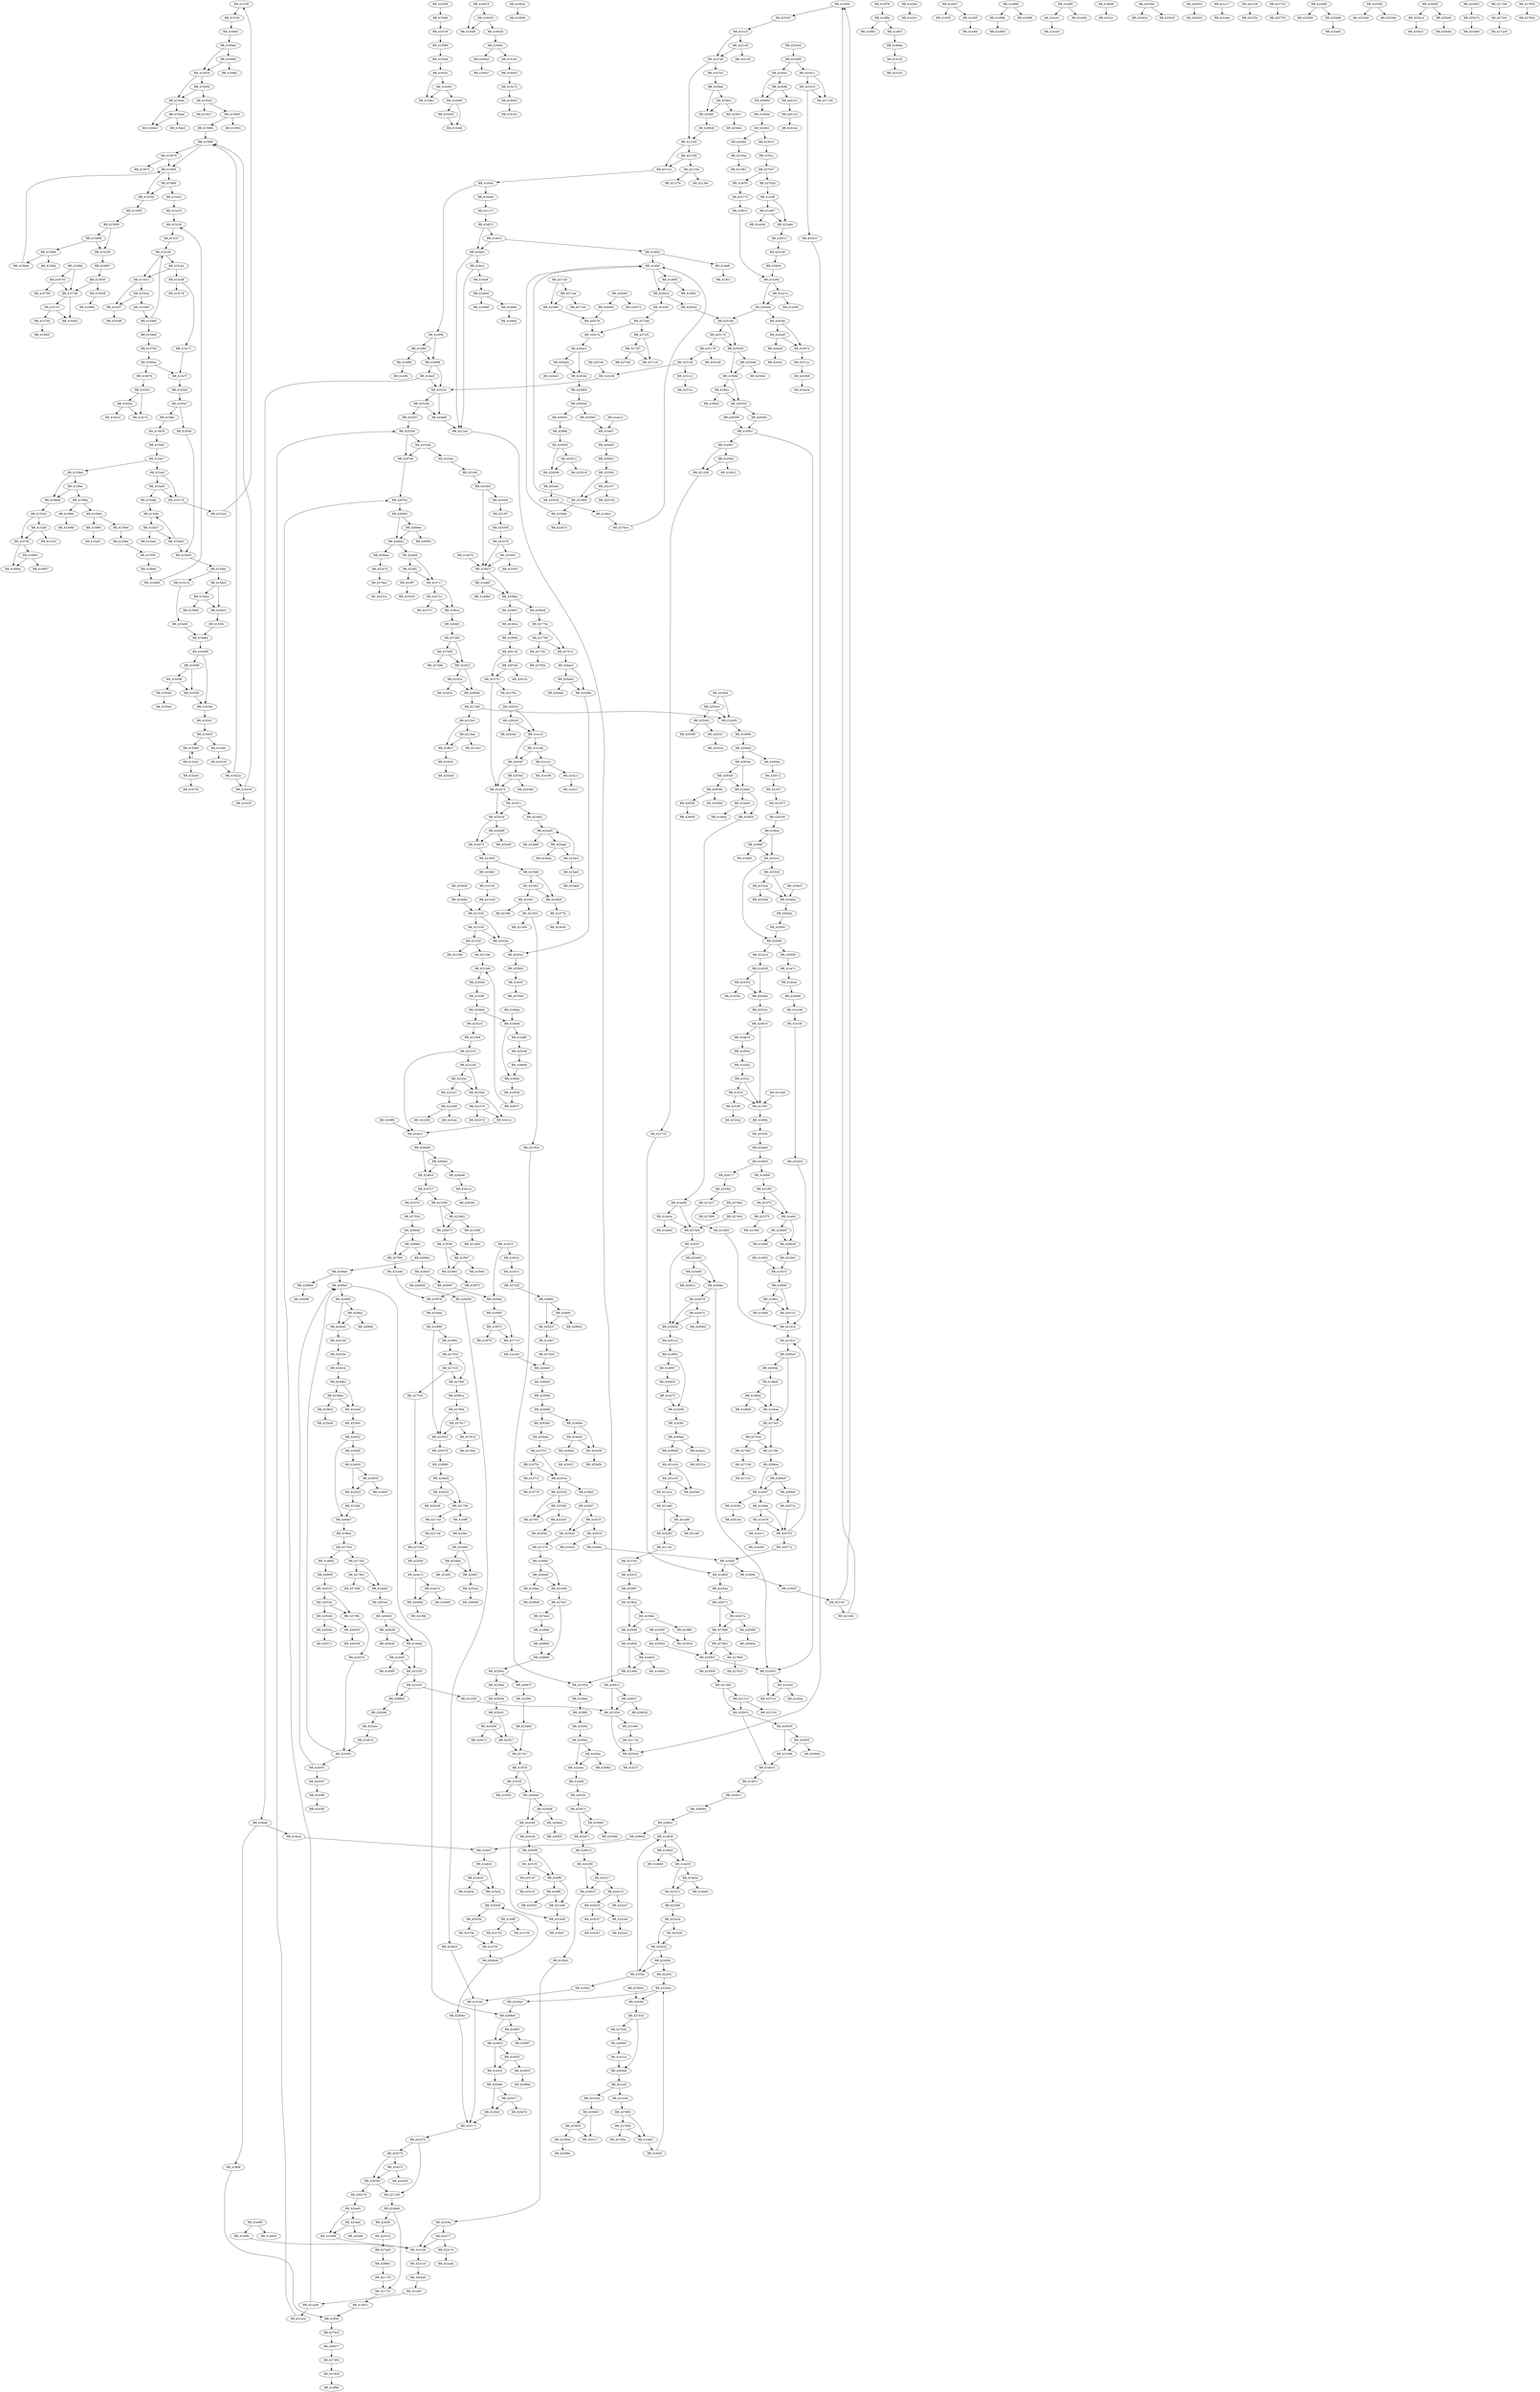 DiGraph sub_41666A{
BB_4151f0->BB_4151fb
BB_4151fb->BB_41696c
BB_415236->BB_416897
BB_4152b3->BB_4152bf
BB_4152b3->BB_4167fa
BB_4152bf->BB_4152c5
BB_4152bf->BB_4167fa
BB_41530c->BB_416a8a
BB_415314->BB_416a06
BB_415451->BB_41545a
BB_415451->BB_4162f7
BB_41545a->BB_415460
BB_41545a->BB_4162f7
BB_415460->BB_415490
BB_415490->BB_41549d
BB_415490->BB_415c3b
BB_41549d->BB_41576d
BB_41550f->BB_416b8c
BB_41555b->BB_415560
BB_415560->BB_415b90
BB_4155a2->BB_4151f0
BB_4155e6->BB_416c5c
BB_415634->BB_41563d
BB_415634->BB_415ea4
BB_41563d->BB_415643
BB_41563d->BB_415ea4
BB_415643->BB_415627
BB_415643->BB_415669
BB_415669->BB_41566b
BB_415669->BB_415681
BB_41566b->BB_41566f
BB_41566f->BB_415679
BB_41566f->BB_415bf2
BB_415679->BB_41567f
BB_415679->BB_415bf2
BB_41576d->BB_41666a
BB_4157db->BB_4157e7
BB_4157db->BB_416cb4
BB_4157e7->BB_4157ed
BB_4157e7->BB_416cb4
BB_4157ed->BB_41582f
BB_415830->BB_4157db
BB_415830->BB_415838
BB_415838->BB_4166f4
BB_4158af->BB_415ac7
BB_415929->BB_4158af
BB_415960->BB_4155e6
BB_41596c->BB_41599b
BB_4159a4->BB_4159ac
BB_4159a4->BB_4168dd
BB_4159ac->BB_4159b2
BB_4159ac->BB_4168dd
BB_4159b2->BB_41596c
BB_4159b2->BB_4159e6
BB_4159e6->BB_4159e8
BB_4159e6->BB_4159f4
BB_4159e8->BB_4159ee
BB_4159ee->BB_41550f
BB_4159f4->BB_415a01
BB_415a52->BB_415a5e
BB_415a52->BB_415d60
BB_415a5e->BB_416782
BB_415ac7->BB_4159a4
BB_415ac7->BB_415acf
BB_415acf->BB_415ad5
BB_415acf->BB_416179
BB_415ad5->BB_415adb
BB_415ad5->BB_416179
BB_415adb->BB_415af4
BB_415af4->BB_415b37
BB_415b37->BB_415ae4
BB_415b37->BB_415b43
BB_415b43->BB_415af4
BB_415b43->BB_415b45
BB_415b45->BB_415dbc
BB_415b90->BB_415236
BB_415b90->BB_415b98
BB_415b98->BB_415236
BB_415b98->BB_415b9e
BB_415b9e->BB_415bed
BB_415b9e->BB_415bfa
BB_415bed->BB_415bf2
BB_415bf2->BB_41555b
BB_415bf2->BB_415bfb
BB_415bfb->BB_41555b
BB_415bfb->BB_415c01
BB_415c01->BB_415c10
BB_415c10->BB_415c30
BB_415c30->BB_415c37
BB_415c37->BB_415c3b
BB_415c3b->BB_415451
BB_415c3b->BB_415c42
BB_415c42->BB_415451
BB_415c42->BB_415c48
BB_415c48->BB_415c71
BB_415c48->BB_415c78
BB_415c71->BB_415c7f
BB_415c7f->BB_416326
BB_415cec->BB_416220
BB_415d55->BB_415cec
BB_415d55->BB_415d60
BB_415d60->BB_415a52
BB_415dbc->BB_415314
BB_415dbc->BB_415dc4
BB_415dc4->BB_415dca
BB_415dc4->BB_416401
BB_415dca->BB_415dd0
BB_415dca->BB_416401
BB_415e75->BB_416945
BB_415ea4->BB_415ead
BB_415ea4->BB_4160a3
BB_415ead->BB_415eb3
BB_415ead->BB_4160a3
BB_415efd->BB_4167c6
BB_415fdc->BB_415929
BB_416014->BB_415fd9
BB_416014->BB_416025
BB_416025->BB_415fd9
BB_416025->BB_41602b
BB_41602b->BB_41604c
BB_41604c->BB_4160a2
BB_41604c->BB_41610c
BB_4160a2->BB_4160a7
BB_41610c->BB_416b03
BB_416179->BB_4155a2
BB_416220->BB_41622a
BB_41622a->BB_41566f
BB_41622a->BB_416239
BB_416239->BB_41566f
BB_416239->BB_41623f
BB_4162b1->BB_415c7a
BB_4162b1->BB_4162bc
BB_4162bc->BB_415c7a
BB_4162bc->BB_4162c2
BB_4162f7->BB_4162f8
BB_416326->BB_4165e7
BB_41639c->BB_41639e
BB_41639e->BB_4163a7
BB_4163a7->BB_415d55
BB_416401->BB_41530c
BB_41646b->BB_415c30
BB_416589->BB_41639e
BB_416589->BB_41658f
BB_41658f->BB_41639c
BB_41658f->BB_416598
BB_416598->BB_41639c
BB_416598->BB_41659e
BB_41659e->BB_4165e5
BB_4165e7->BB_415fdc
BB_4165e7->BB_4165ef
BB_4165ef->BB_415b45
BB_41666a->BB_415c7f
BB_41666a->BB_41667b
BB_41667b->BB_4162b1
BB_4166fa->BB_4157db
BB_4166fa->BB_416703
BB_416703->BB_4157db
BB_416703->BB_416709
BB_4167c6->BB_415960
BB_4167fa->BB_416801
BB_4167fa->BB_41684a
BB_416801->BB_416807
BB_416801->BB_41684a
BB_41682a->BB_416858
BB_416897->BB_415830
BB_4168dd->BB_4152b3
BB_416945->BB_416c03
BB_41696c->BB_4169ad
BB_4169ad->BB_415634
BB_4169ad->BB_4169b6
BB_4169b6->BB_415634
BB_4169b6->BB_4169bc
BB_416a06->BB_416a8a
BB_416a8a->BB_416589
BB_416b03->BB_415e75
BB_416b8c->BB_41646b
BB_416c08->BB_415efd
BB_416c5c->BB_4159a1
BB_416c5c->BB_416c63
BB_416c63->BB_4159a1
BB_416c63->BB_416c69
BB_416c69->BB_416cb5
BB_416c69->BB_416cb8
BB_416cb5->BB_416cb8
BB_41d20c->BB_422367
BB_41d27f->BB_41d284
BB_41d284->BB_4243fb
BB_41d329->BB_41d334
BB_41d329->BB_426ebb
BB_41d334->BB_41d33a
BB_41d334->BB_426ebb
BB_41d363->BB_41d37e
BB_41d37e->BB_41f9d9
BB_41d3f0->BB_423a0d
BB_41d4eb->BB_41d4f3
BB_41d4eb->BB_421029
BB_41d4f3->BB_41d4f9
BB_41d4f3->BB_421029
BB_41d53a->BB_41e2e2
BB_41d5bd->BB_422e61
BB_41d60a->BB_4267c8
BB_41d636->BB_41d642
BB_41d636->BB_41dd33
BB_41d642->BB_41d648
BB_41d642->BB_41dd33
BB_41d690->BB_4200e4
BB_41d703->BB_41d70c
BB_41d703->BB_4225ca
BB_41d70c->BB_41d712
BB_41d70c->BB_4225ca
BB_41d712->BB_41d776
BB_41d77b->BB_423e58
BB_41d7c7->BB_41d7cf
BB_41d7c7->BB_421b58
BB_41d7cf->BB_427924
BB_41d82f->BB_42244a
BB_41d890->BB_424b2a
BB_41d8c9->BB_41d8d2
BB_41d8c9->BB_41e4aa
BB_41d8d2->BB_41d8d8
BB_41d8d2->BB_41e4aa
BB_41d911->BB_420811
BB_41d991->BB_41d284
BB_41d991->BB_41d997
BB_41d997->BB_426832
BB_41da56->BB_41da5e
BB_41da56->BB_427dc8
BB_41da5e->BB_41da64
BB_41da5e->BB_427dc8
BB_41dab0->BB_420ced
BB_41db0a->BB_423c28
BB_41db7d->BB_424582
BB_41db82->BB_42895f
BB_41dbdc->BB_41f4fb
BB_41dc07->BB_41dc0d
BB_41dc07->BB_41e46e
BB_41dc0d->BB_4281bd
BB_41dc85->BB_41d690
BB_41dcee->BB_426d6b
BB_41dd33->BB_41dd3a
BB_41dd33->BB_423211
BB_41dd3a->BB_41dd40
BB_41dd3a->BB_423211
BB_41dd74->BB_41dd7f
BB_41dd7f->BB_41dd87
BB_41dd7f->BB_4208ba
BB_41dd87->BB_41dd8d
BB_41dd87->BB_4208ba
BB_41ddaa->BB_41dded
BB_41dded->BB_41ddf8
BB_41dded->BB_41f66e
BB_41ddf8->BB_425c48
BB_41deb1->BB_41fc59
BB_41def9->BB_41df11
BB_41df13->BB_41df1e
BB_41df13->BB_41fab3
BB_41df1e->BB_41df24
BB_41df1e->BB_41fab3
BB_41df24->BB_41def9
BB_41df24->BB_41df4f
BB_41df4f->BB_41df58
BB_41df4f->BB_425b24
BB_41df58->BB_41df5e
BB_41df58->BB_425b24
BB_41df79->BB_41df9a
BB_41df9a->BB_41df6c
BB_41df9a->BB_41dfc5
BB_41dfc5->BB_41db0a
BB_41e0b1->BB_41e0b7
BB_41e0b1->BB_41e593
BB_41e0b7->BB_41e0bd
BB_41e0b7->BB_421d36
BB_41e0bd->BB_41e0c3
BB_41e0bd->BB_421d36
BB_41e0f8->BB_41e0c9
BB_41e0f8->BB_41e0fb
BB_41e0fb->BB_41e106
BB_41e106->BB_41e110
BB_41e110->BB_4264a5
BB_41e189->BB_41e18c
BB_41e18c->BB_422400
BB_41e1cf->BB_41e1db
BB_41e1cf->BB_4203d7
BB_41e1db->BB_41e1e1
BB_41e1db->BB_4203d7
BB_41e1e1->BB_41e198
BB_41e1e1->BB_41e211
BB_41e211->BB_41e217
BB_41e21a->BB_4265ed
BB_41e26e->BB_41e27a
BB_41e26e->BB_424cd4
BB_41e27a->BB_41e280
BB_41e27a->BB_424cd4
BB_41e2be->BB_41e2e1
BB_41e2e2->BB_41f1e1
BB_41e3ff->BB_41e407
BB_41e3ff->BB_422a8d
BB_41e407->BB_41e40d
BB_41e407->BB_422a8d
BB_41e46e->BB_41e476
BB_41e46e->BB_426753
BB_41e476->BB_41e47c
BB_41e476->BB_426753
BB_41e47c->BB_41e490
BB_41e4aa->BB_4270c5
BB_41e4e7->BB_427d24
BB_41e55b->BB_426f7f
BB_41e588->BB_41e106
BB_41e593->BB_41e5a4
BB_41e593->BB_41f71d
BB_41e5a4->BB_41e5aa
BB_41e5a4->BB_41f71d
BB_41e5d7->BB_41e5f2
BB_41e5d7->BB_41e5f5
BB_41e5f5->BB_41e5fd
BB_41e600->BB_41e606
BB_41e600->BB_426177
BB_41e606->BB_421f63
BB_41e650->BB_41e659
BB_41e650->BB_422025
BB_41e659->BB_41e65f
BB_41e659->BB_422025
BB_41e6b6->BB_428866
BB_41e6e0->BB_41e69d
BB_41e6e0->BB_41e6eb
BB_41e6eb->BB_41e6ed
BB_41e6ff->BB_41e702
BB_41e6ff->BB_41e756
BB_41e702->BB_41e705
BB_41e705->BB_420648
BB_41e7a8->BB_41e7b3
BB_41e7a8->BB_421350
BB_41e7b3->BB_4258af
BB_41e83b->BB_41e844
BB_41e83b->BB_42146b
BB_41e844->BB_41e84a
BB_41e844->BB_42146b
BB_41e884->BB_41e88b
BB_41e884->BB_41e8f0
BB_41e88b->BB_41e894
BB_41e896->BB_41e89c
BB_41e896->BB_423552
BB_41e89c->BB_427504
BB_41e8cc->BB_4276ce
BB_41e911->BB_41ff3a
BB_41e9ff->BB_41efec
BB_41ea71->BB_41dcee
BB_41eb2b->BB_41eb34
BB_41eb2b->BB_41fa5e
BB_41eb34->BB_41eb3a
BB_41eb34->BB_41fa5e
BB_41ebdc->BB_41ebe4
BB_41ebdc->BB_420f26
BB_41ebe4->BB_41ebea
BB_41ebe4->BB_420f26
BB_41ebf0->BB_41ec41
BB_41ebf0->BB_41ec92
BB_41ec41->BB_41ec43
BB_41ec45->BB_420dc0
BB_41ed1d->BB_41d911
BB_41ed73->BB_4218d5
BB_41edcf->BB_41edd9
BB_41edcf->BB_426628
BB_41edd9->BB_41eddf
BB_41edd9->BB_426628
BB_41ee12->BB_41ee67
BB_41ee67->BB_420eb5
BB_41ee9f->BB_4261fe
BB_41ef16->BB_420d6e
BB_41ef4d->BB_41ef58
BB_41ef4d->BB_424ba9
BB_41ef58->BB_41ef60
BB_41ef58->BB_41fe98
BB_41ef60->BB_41ef66
BB_41ef60->BB_41fe98
BB_41ef66->BB_41ef9c
BB_41ef9d->BB_42336c
BB_41efec->BB_423de0
BB_41f03f->BB_421c87
BB_41f068->BB_41f072
BB_41f068->BB_4277c3
BB_41f072->BB_41f078
BB_41f072->BB_4277c3
BB_41f130->BB_42152d
BB_41f1e1->BB_41f1f2
BB_41f1e1->BB_4215f3
BB_41f1f2->BB_41f1f8
BB_41f1f2->BB_4215f3
BB_41f1f8->BB_422e2a
BB_41f2cc->BB_427b27
BB_41f335->BB_41f33f
BB_41f335->BB_420edd
BB_41f33f->BB_41f345
BB_41f33f->BB_420edd
BB_41f3ac->BB_41d636
BB_41f3ac->BB_41f3b2
BB_41f3b2->BB_42316e
BB_41f415->BB_41f41b
BB_41f415->BB_4269af
BB_41f41b->BB_42267c
BB_41f4fb->BB_42509c
BB_41f558->BB_41f567
BB_41f558->BB_423891
BB_41f567->BB_41f56d
BB_41f567->BB_423891
BB_41f613->BB_41e26e
BB_41f66e->BB_41e55b
BB_41f6ea->BB_427354
BB_41f827->BB_424d3c
BB_41f8a2->BB_41fd07
BB_41f91e->BB_4264f2
BB_41f975->BB_41f978
BB_41f978->BB_425ebe
BB_41f9d9->BB_41f9e2
BB_41f9d9->BB_420751
BB_41f9e2->BB_41f9e8
BB_41f9e2->BB_420751
BB_41fa5e->BB_4220c8
BB_41fab3->BB_41fac2
BB_41fab3->BB_4212ae
BB_41fac2->BB_41fac8
BB_41fac2->BB_4212ae
BB_41fac8->BB_41e6e0
BB_41fb44->BB_422c6a
BB_41fbbd->BB_41fbcc
BB_41fbbd->BB_426355
BB_41fbcc->BB_41fbd2
BB_41fbcc->BB_426355
BB_41fbd8->BB_41fc1c
BB_41fc1e->BB_424a21
BB_41fc59->BB_422d9a
BB_41fc93->BB_4279a9
BB_41fd07->BB_41fd10
BB_41fd07->BB_425a20
BB_41fd10->BB_41fd16
BB_41fd10->BB_425a20
BB_41fd16->BB_41fd35
BB_41fd16->BB_41fd42
BB_41fd42->BB_41fd4f
BB_41fd4f->BB_41d82f
BB_41fd4f->BB_41fd5b
BB_41fd5b->BB_41f03f
BB_41fdce->BB_41fddf
BB_41fdce->BB_4253c2
BB_41fddf->BB_41fde5
BB_41fddf->BB_4253c2
BB_41fe54->BB_41e26e
BB_41fe59->BB_425775
BB_41fe98->BB_41fea5
BB_41fe98->BB_42523c
BB_41fea5->BB_41feab
BB_41fea5->BB_42523c
BB_41feab->BB_41fecd
BB_41feab->BB_41ff08
BB_41fecd->BB_41fed7
BB_41fed7->BB_41eb2b
BB_41ff08->BB_41ff3a
BB_41ff3a->BB_427bc5
BB_420005->BB_420012
BB_420005->BB_424006
BB_420012->BB_420018
BB_420012->BB_424006
BB_42006e->BB_41e593
BB_42006e->BB_420078
BB_420078->BB_42007e
BB_420078->BB_42820d
BB_42007e->BB_420084
BB_42007e->BB_42820d
BB_4200e4->BB_4200ea
BB_4200e4->BB_4283cb
BB_4200ea->BB_426572
BB_4201bc->BB_424610
BB_420237->BB_41e4e7
BB_42026e->BB_424c1b
BB_4202c9->BB_41e8cc
BB_420308->BB_425576
BB_420368->BB_41ee34
BB_4203d7->BB_4203e2
BB_4203d7->BB_423a74
BB_4203e2->BB_4203e8
BB_4203e2->BB_423a74
BB_4203ee->BB_42042d
BB_4203ee->BB_42043f
BB_420453->BB_420495
BB_420532->BB_427ab5
BB_420648->BB_42064e
BB_420648->BB_4220c8
BB_42064e->BB_423171
BB_420695->BB_41e21a
BB_4206e8->BB_421350
BB_420751->BB_421816
BB_420811->BB_426694
BB_420858->BB_423b84
BB_4208ba->BB_4208c8
BB_4208ba->BB_425607
BB_4208c8->BB_42775e
BB_420933->BB_41ed1d
BB_420933->BB_420939
BB_420939->BB_42093f
BB_420939->BB_4210d6
BB_42093f->BB_420945
BB_42093f->BB_4210d6
BB_4209a2->BB_4209ac
BB_4209a2->BB_422eaa
BB_4209ac->BB_4209b2
BB_4209ac->BB_422eaa
BB_420a22->BB_420a2b
BB_420a22->BB_4245de
BB_420a2b->BB_420a31
BB_420a2b->BB_4245de
BB_420a37->BB_420a5d
BB_420a5d->BB_426d2e
BB_420adc->BB_4202c9
BB_420b40->BB_41d4eb
BB_420b40->BB_420b49
BB_420b49->BB_41d4eb
BB_420b49->BB_420b4f
BB_420c01->BB_420c0d
BB_420c01->BB_423f17
BB_420c0d->BB_420c13
BB_420c0d->BB_423f17
BB_420c60->BB_420c6d
BB_420c60->BB_420c72
BB_420c6d->BB_420c7b
BB_420c7b->BB_420c7e
BB_420c7e->BB_420a22
BB_420ced->BB_420b40
BB_420d6e->BB_420d77
BB_420d6e->BB_422fe4
BB_420d77->BB_420d7d
BB_420d77->BB_422fe4
BB_420dc0->BB_4284c9
BB_420eb5->BB_426b41
BB_420edd->BB_420ee8
BB_420edd->BB_424c48
BB_420ee8->BB_420eee
BB_420ee8->BB_424c48
BB_420eee->BB_420f25
BB_420f26->BB_41da56
BB_420fd9->BB_420fe2
BB_420fd9->BB_424e40
BB_420fe2->BB_420fe8
BB_420fe2->BB_424e40
BB_421029->BB_421032
BB_421029->BB_4289b5
BB_421032->BB_421038
BB_421032->BB_4289b5
BB_421038->BB_42105e
BB_42105e->BB_421064
BB_42105e->BB_42543d
BB_421064->BB_42174a
BB_4210d6->BB_41ed1d
BB_4211fe->BB_4237e5
BB_421271->BB_41df13
BB_4212ae->BB_42861c
BB_42130b->BB_420933
BB_42130b->BB_421313
BB_421313->BB_420933
BB_421313->BB_421319
BB_421350->BB_421358
BB_421350->BB_427cc2
BB_421358->BB_42135e
BB_421358->BB_427cc2
BB_42135e->BB_42137b
BB_42135e->BB_42139c
BB_42139f->BB_41dc85
BB_42139f->BB_4213a5
BB_4213a5->BB_41f827
BB_4213a5->BB_4213ab
BB_4213ab->BB_41f827
BB_4213ab->BB_4213b1
BB_4213f7->BB_420308
BB_42146b->BB_42192d
BB_4214d6->BB_4214d9
BB_4214d9->BB_41f0b7
BB_42152d->BB_421530
BB_421530->BB_421539
BB_421530->BB_42453e
BB_421539->BB_42153f
BB_421539->BB_42453e
BB_42153f->BB_42159e
BB_42153f->BB_4215b0
BB_42159e->BB_4215a8
BB_4215a8->BB_423c9d
BB_4215e9->BB_4215f3
BB_4215f3->BB_41ef9d
BB_42163b->BB_42768b
BB_421720->BB_421721
BB_421721->BB_41e911
BB_42174a->BB_42543d
BB_42179d->BB_41e9ff
BB_42179d->BB_4217a3
BB_4217a3->BB_4217a8
BB_4217a8->BB_42753d
BB_421802->BB_421816
BB_421816->BB_421821
BB_421821->BB_4260d3
BB_421873->BB_4283c6
BB_4218d5->BB_4218db
BB_4218d5->BB_423b91
BB_4218db->BB_4218e1
BB_4218db->BB_4228b9
BB_4218e1->BB_4218e7
BB_4218e1->BB_4228b9
BB_4218e7->BB_4218fc
BB_4218e7->BB_421923
BB_421923->BB_42190c
BB_421923->BB_421926
BB_421926->BB_42192d
BB_42192d->BB_41dbdc
BB_421954->BB_41df9d
BB_4219ae->BB_4219b1
BB_421a04->BB_421a18
BB_421a04->BB_4243a6
BB_421a18->BB_421a1e
BB_421a18->BB_4243a6
BB_421a1e->BB_421a60
BB_421a60->BB_421a69
BB_421a60->BB_424262
BB_421a69->BB_421a6f
BB_421a69->BB_424262
BB_421a77->BB_421aab
BB_421ab9->BB_421ac4
BB_421ab9->BB_4287b1
BB_421ac4->BB_42529d
BB_421b4e->BB_41f978
BB_421b58->BB_421b62
BB_421b58->BB_426e73
BB_421b62->BB_421b68
BB_421b62->BB_426e73
BB_421b68->BB_421b64
BB_421b9b->BB_427ee7
BB_421c87->BB_41d20c
BB_421c87->BB_421c8d
BB_421c8d->BB_41d20c
BB_421d36->BB_422733
BB_421dfc->BB_4244b3
BB_421e3f->BB_42163b
BB_421e3f->BB_421e4d
BB_421e4d->BB_425840
BB_421e87->BB_421ab9
BB_421f27->BB_421873
BB_421f63->BB_41edcf
BB_421f63->BB_421f73
BB_421f73->BB_41edcf
BB_421f73->BB_421f79
BB_421f79->BB_421fbb
BB_421feb->BB_426de7
BB_422025->BB_421feb
BB_422079->BB_41d890
BB_4220c8->BB_4262f4
BB_4220fe->BB_422107
BB_4220fe->BB_423d60
BB_422107->BB_42210d
BB_422107->BB_423d60
BB_422129->BB_42215b
BB_42216e->BB_41fe54
BB_4221cf->BB_41e7a8
BB_4221cf->BB_4221d9
BB_4221d9->BB_41e7a8
BB_4221d9->BB_4221df
BB_422235->BB_42223b
BB_422235->BB_424a21
BB_42223b->BB_422241
BB_42223b->BB_422564
BB_422241->BB_422247
BB_422241->BB_422564
BB_422247->BB_422268
BB_422268->BB_422294
BB_422268->BB_4222ec
BB_422367->BB_4221cf
BB_422400->BB_421816
BB_42241a->BB_41d329
BB_42244a->BB_428371
BB_422474->BB_4278a2
BB_422505->BB_41d37e
BB_422564->BB_41fc1e
BB_422564->BB_422570
BB_422570->BB_41fc1e
BB_422570->BB_422576
BB_4225ca->BB_41f8a2
BB_4225ca->BB_4225d2
BB_4225d2->BB_4225df
BB_4225d2->BB_4270f1
BB_4225df->BB_4225e5
BB_4225df->BB_4270f1
BB_4225e5->BB_42264a
BB_42264f->BB_424e72
BB_42267c->BB_42722f
BB_422733->BB_41d82f
BB_42280d->BB_42645b
BB_4228b9->BB_41d77b
BB_42290c->BB_424f22
BB_42294c->BB_42295a
BB_42294c->BB_42847f
BB_42295a->BB_428294
BB_422987->BB_4238e2
BB_422a44->BB_42290c
BB_422a8d->BB_42851c
BB_422b03->BB_42316e
BB_422bf1->BB_4206e8
BB_422c6a->BB_41e106
BB_422c6a->BB_422c77
BB_422c77->BB_41e106
BB_422c77->BB_422c7d
BB_422c7d->BB_422cda
BB_422d2a->BB_422d30
BB_422d2a->BB_422d32
BB_422d30->BB_422d32
BB_422d32->BB_41f3ac
BB_422d32->BB_422d3b
BB_422d3b->BB_41f3ac
BB_422d3b->BB_422d41
BB_422d41->BB_422d9a
BB_422d9a->BB_422da0
BB_422d9a->BB_4263fe
BB_422da0->BB_4268e8
BB_422e61->BB_422e6c
BB_422e61->BB_423b1d
BB_422e6c->BB_4219ae
BB_422eaa->BB_41ee9f
BB_422f10->BB_422f1e
BB_422f10->BB_4289e6
BB_422f1e->BB_422f24
BB_422f1e->BB_4289e6
BB_422f94->BB_4234b6
BB_422fe4->BB_423171
BB_422fe9->BB_422ff1
BB_422fe9->BB_423717
BB_422ff1->BB_422ff7
BB_422ff1->BB_423717
BB_422ff7->BB_42302d
BB_423031->BB_422987
BB_42312c->BB_420368
BB_42316e->BB_423171
BB_423171->BB_424370
BB_423211->BB_4234fd
BB_4232ca->BB_428409
BB_42336c->BB_424ae0
BB_4233b9->BB_422235
BB_4233e5->BB_4272eb
BB_4234b6->BB_4273c7
BB_4234fd->BB_422d2a
BB_423552->BB_422079
BB_4235b6->BB_4246d8
BB_42363e->BB_41d60a
BB_42367e->BB_42312c
BB_4236cd->BB_41d7c7
BB_423717->BB_41f91e
BB_423717->BB_423721
BB_423721->BB_41f91e
BB_423721->BB_423727
BB_423742->BB_423755
BB_423757->BB_42376a
BB_423757->BB_423a74
BB_42376a->BB_42825c
BB_4237e5->BB_423031
BB_423891->BB_41f975
BB_4238e2->BB_4238ee
BB_4238e2->BB_425649
BB_4238ee->BB_4238f4
BB_4238ee->BB_425649
BB_4238f4->BB_423934
BB_42393f->BB_423934
BB_42393f->BB_423945
BB_423945->BB_423952
BB_423952->BB_41e593
BB_423952->BB_423958
BB_423958->BB_42130b
BB_4239b2->BB_422a44
BB_4239b2->BB_4239ba
BB_4239ba->BB_422a44
BB_4239ba->BB_4239c0
BB_4239c0->BB_423a08
BB_423a0d->BB_41dded
BB_423a0d->BB_423a16
BB_423a16->BB_4233b9
BB_423a74->BB_423a7c
BB_423a74->BB_425d3d
BB_423a7c->BB_423a82
BB_423a7c->BB_425d3d
BB_423a82->BB_423ad5
BB_423ad5->BB_423a80
BB_423ad5->BB_423ade
BB_423ade->BB_423aab
BB_423ade->BB_423ae1
BB_423ae1->BB_423ad5
BB_423ae1->BB_423ae5
BB_423ae5->BB_423aed
BB_423b1d->BB_41f2cc
BB_423b84->BB_421530
BB_423b91->BB_41f130
BB_423bfd->BB_420c7b
BB_423c28->BB_423c2b
BB_423c9d->BB_41d3f0
BB_423cf7->BB_423d05
BB_423cf7->BB_42820d
BB_423d05->BB_42006e
BB_423d05->BB_423d0b
BB_423d0b->BB_42006e
BB_423d0b->BB_423d11
BB_423d60->BB_41df4f
BB_423d60->BB_423d6e
BB_423d6e->BB_41df4f
BB_423d6e->BB_423d74
BB_423d8d->BB_423d95
BB_423d8d->BB_423dd8
BB_423dd8->BB_423ddf
BB_423de0->BB_423deb
BB_423de0->BB_424fb7
BB_423deb->BB_423df1
BB_423deb->BB_424fb7
BB_423f17->BB_4273c7
BB_424006->BB_420adc
BB_4240ec->BB_4240fb
BB_4240ec->BB_426f0d
BB_4240fb->BB_424101
BB_4240fb->BB_426f0d
BB_424101->BB_424124
BB_424124->BB_42414a
BB_4241dd->BB_42026e
BB_424208->BB_424217
BB_424208->BB_424653
BB_424217->BB_42421d
BB_424217->BB_424653
BB_42421d->BB_424247
BB_42421d->BB_424255
BB_424255->BB_424257
BB_424255->BB_4242a0
BB_424257->BB_424261
BB_424262->BB_4211fe
BB_4242a0->BB_4242ca
BB_424370->BB_424379
BB_424370->BB_427c38
BB_424379->BB_42437f
BB_424379->BB_42626d
BB_42437f->BB_424385
BB_42437f->BB_42626d
BB_4243fb->BB_4280ad
BB_4244b3->BB_41dd7f
BB_4244b3->BB_4244c6
BB_4244c6->BB_4213f7
BB_42453e->BB_424541
BB_424541->BB_4258e3
BB_42457b->BB_424582
BB_424582->BB_424591
BB_424582->BB_4268e2
BB_424591->BB_424597
BB_424591->BB_4268e2
BB_424597->BB_4245f6
BB_4245de->BB_42280d
BB_4245f6->BB_4245f8
BB_424610->BB_4215f3
BB_424610->BB_424616
BB_424616->BB_41d53a
BB_424653->BB_41fb44
BB_4246d8->BB_4246de
BB_4246d8->BB_4263bd
BB_4246de->BB_4246e4
BB_4246de->BB_425e58
BB_4246e4->BB_4246ea
BB_4246e4->BB_425e58
BB_4246ea->BB_420427
BB_4247de->BB_41e705
BB_424922->BB_41ef16
BB_424922->BB_42492f
BB_42492f->BB_41ef16
BB_42492f->BB_424935
BB_424935->BB_42499a
BB_42499c->BB_421b9b
BB_42499c->BB_4249a8
BB_4249a8->BB_421b9b
BB_4249a8->BB_4249ae
BB_4249ae->BB_4249b8
BB_4249f0->BB_424a21
BB_424a21->BB_426bd9
BB_424ae0->BB_41e600
BB_424b2a->BB_42179d
BB_424b2a->BB_424b32
BB_424b32->BB_42179d
BB_424b32->BB_424b38
BB_424b9f->BB_4212ae
BB_424ba9->BB_421271
BB_424c1b->BB_4239b2
BB_424c48->BB_4214d9
BB_424c48->BB_424c4e
BB_424c4e->BB_4250f8
BB_424cd4->BB_424cda
BB_424cd4->BB_425164
BB_424cda->BB_42367e
BB_424cda->BB_424ce9
BB_424ce9->BB_42367e
BB_424ce9->BB_424cef
BB_424cef->BB_424cfc
BB_424d3c->BB_4255a8
BB_424d71->BB_428013
BB_424ded->BB_421721
BB_424ded->BB_424df3
BB_424df3->BB_420532
BB_424e40->BB_4241dd
BB_424e72->BB_424e7a
BB_424e72->BB_425b8d
BB_424e7a->BB_424e80
BB_424e7a->BB_425b8d
BB_424ee1->BB_42531a
BB_424f22->BB_424f28
BB_424f22->BB_426de7
BB_424f28->BB_41e650
BB_424fb7->BB_4232ca
BB_424ff0->BB_4214d6
BB_424ff0->BB_424ffb
BB_424ffb->BB_4214d6
BB_424ffb->BB_425001
BB_42503d->BB_41fbbd
BB_42503d->BB_425046
BB_425046->BB_41fbbd
BB_425046->BB_42504c
BB_42509c->BB_4209a2
BB_4250f8->BB_424ff0
BB_4250f8->BB_425101
BB_425101->BB_424ff0
BB_425101->BB_425107
BB_425107->BB_42515f
BB_425164->BB_42503d
BB_425164->BB_425170
BB_425170->BB_42503d
BB_425170->BB_425176
BB_425176->BB_4251c0
BB_425176->BB_4251d9
BB_4251c0->BB_4251c2
BB_4251c0->BB_425236
BB_4251c2->BB_4251cc
BB_4251fe->BB_425236
BB_425236->BB_42523c
BB_42523c->BB_424b9f
BB_42523c->BB_42524b
BB_42524b->BB_424b9f
BB_42524b->BB_425251
BB_425251->BB_42529d
BB_42529d->BB_4252a6
BB_42529d->BB_4287a9
BB_4252a6->BB_4252ac
BB_4252a6->BB_4287a9
BB_4252ac->BB_421dfc
BB_4253c2->BB_4253c8
BB_4253c2->BB_425f48
BB_4253c8->BB_420a5d
BB_4253c8->BB_4253ce
BB_4253ce->BB_420a5d
BB_4253ce->BB_4253d4
BB_4253e4->BB_425409
BB_425409->BB_4240ec
BB_425409->BB_425411
BB_425411->BB_425419
BB_425411->BB_427159
BB_425419->BB_42541f
BB_425419->BB_427159
BB_42541f->BB_42543d
BB_42543d->BB_41f237
BB_4254c4->BB_41dc85
BB_4254c4->BB_4254cd
BB_4254cd->BB_41dc85
BB_4254cd->BB_4254d3
BB_4254d3->BB_425527
BB_4254d3->BB_425590
BB_425527->BB_42552a
BB_425576->BB_41dd7f
BB_425576->BB_425581
BB_425581->BB_41dd7f
BB_425581->BB_425587
BB_425594->BB_425549
BB_425594->BB_4255a6
BB_425607->BB_42363e
BB_425649->BB_41e83b
BB_42567c->BB_424d71
BB_42567c->BB_425685
BB_425685->BB_424d71
BB_425685->BB_42568b
BB_4256d4->BB_4263fe
BB_425775->BB_41f613
BB_425840->BB_4251c7
BB_425840->BB_425852
BB_425852->BB_4251c7
BB_425852->BB_425858
BB_425858->BB_42589e
BB_4258af->BB_422bf1
BB_4258af->BB_4258c1
BB_4258c1->BB_422bf1
BB_4258c1->BB_4258c7
BB_4258c7->BB_4258e2
BB_4258e3->BB_41fc93
BB_425963->BB_41ee67
BB_4259e2->BB_427a27
BB_425a20->BB_427c76
BB_425ae5->BB_41e588
BB_425ae5->BB_425aee
BB_425aee->BB_41e588
BB_425aee->BB_425af4
BB_425b09->BB_425b1d
BB_425b09->BB_425b6f
BB_425b1d->BB_425b21
BB_425b24->BB_4233e5
BB_425b24->BB_425b2d
BB_425b2d->BB_425164
BB_425b6f->BB_425b8a
BB_425b8d->BB_421fb6
BB_425bba->BB_41d703
BB_425c48->BB_428684
BB_425cea->BB_41db7d
BB_425d3d->BB_41ed73
BB_425d3d->BB_425d49
BB_425d49->BB_41ed73
BB_425d49->BB_425d4f
BB_425d55->BB_425d74
BB_425d74->BB_425d8d
BB_425d9b->BB_424541
BB_425e58->BB_425e5b
BB_425ebe->BB_41e896
BB_425f40->BB_425f48
BB_425f48->BB_42241a
BB_425f48->BB_425f58
BB_425f58->BB_41ea71
BB_426077->BB_427495
BB_4260d3->BB_4260de
BB_4260d3->BB_4270c5
BB_4260de->BB_41d8c9
BB_426122->BB_41d991
BB_426177->BB_4259e2
BB_4261fe->BB_42567c
BB_42626d->BB_426279
BB_42626d->BB_427c38
BB_426279->BB_425ae5
BB_4262f4->BB_4247de
BB_426355->BB_426366
BB_426355->BB_42636e
BB_426366->BB_41e0b1
BB_42636e->BB_41e0b1
BB_4263bd->BB_425bba
BB_4263fe->BB_427033
BB_42645b->BB_425963
BB_42645b->BB_426461
BB_426461->BB_426ffd
BB_4264a5->BB_421e87
BB_4264f2->BB_427d8c
BB_426533->BB_42653e
BB_426533->BB_4273fb
BB_42653e->BB_426544
BB_42653e->BB_4273fb
BB_426544->BB_42656e
BB_426544->BB_426593
BB_42656e->BB_426571
BB_426572->BB_421f27
BB_426593->BB_426594
BB_4265ed->BB_421e3f
BB_426628->BB_422505
BB_426694->BB_4286cc
BB_4266ce->BB_41dc07
BB_4266ce->BB_4266d9
BB_4266d9->BB_41dc07
BB_4266d9->BB_4266df
BB_4266df->BB_42672c
BB_42672c->BB_426753
BB_426753->BB_421821
BB_426753->BB_426772
BB_426772->BB_41fd4f
BB_4267c8->BB_423757
BB_4267c8->BB_4267db
BB_4267db->BB_423757
BB_4267db->BB_4267e1
BB_426832->BB_41d27f
BB_42688d->BB_42689f
BB_4268a0->BB_4268ab
BB_4268a0->BB_427f66
BB_4268ab->BB_4268b1
BB_4268ab->BB_427f66
BB_4268b1->BB_4268de
BB_4268b1->BB_42691f
BB_4268de->BB_42688d
BB_4268de->BB_4268e2
BB_4268e2->BB_420fd9
BB_4268e2->BB_4268e8
BB_4268e8->BB_424922
BB_4268e8->BB_4268f1
BB_4268f1->BB_424922
BB_4268f1->BB_4268f7
BB_42691f->BB_426926
BB_42691f->BB_426987
BB_426926->BB_426930
BB_426930->BB_422b03
BB_426987->BB_4269af
BB_4269af->BB_41f068
BB_4269e5->BB_4269ee
BB_4269e5->BB_426ba2
BB_4269ee->BB_4269f4
BB_4269ee->BB_426ba2
BB_426ac3->BB_425d9b
BB_426ac3->BB_426ad4
BB_426ad4->BB_425d9b
BB_426ad4->BB_426ada
BB_426b41->BB_4220fe
BB_426ba2->BB_422fe9
BB_426ba2->BB_426baa
BB_426baa->BB_422474
BB_426bd9->BB_4236cd
BB_426bd9->BB_426be2
BB_426be2->BB_4236cd
BB_426be2->BB_426be8
BB_426be8->BB_426c1a
BB_426c1a->BB_426c60
BB_426cb6->BB_425cea
BB_426d2e->BB_425f40
BB_426d6b->BB_41e189
BB_426de7->BB_41f6ea
BB_426e73->BB_41f558
BB_426ebb->BB_4201bc
BB_426f0d->BB_41d5bd
BB_426f7f->BB_4215a8
BB_426ffd->BB_420005
BB_427033->BB_4265ed
BB_427033->BB_42703e
BB_42703e->BB_420695
BB_4270c5->BB_4270cd
BB_4270c5->BB_42738c
BB_4270cd->BB_4270d3
BB_4270cd->BB_42738c
BB_4270d3->BB_427156
BB_427156->BB_42715c
BB_4271bf->BB_423bfd
BB_4271bf->BB_4271da
BB_4271da->BB_423bfd
BB_4271da->BB_4271e0
BB_4271e6->BB_42720c
BB_42720c->BB_427228
BB_42722f->BB_4288f1
BB_4272eb->BB_420c7e
BB_4272eb->BB_4272f1
BB_4272f1->BB_4271c8
BB_4272f1->BB_4272f7
BB_4272f7->BB_4271c8
BB_4272f7->BB_4272fd
BB_427354->BB_41db82
BB_427354->BB_42735a
BB_42735a->BB_41dab0
BB_42735a->BB_427362
BB_427362->BB_41dab0
BB_427362->BB_427368
BB_42738c->BB_4266ce
BB_4273c7->BB_41f335
BB_4273fb->BB_42457b
BB_427495->BB_421954
BB_427504->BB_427510
BB_427504->BB_42764f
BB_427510->BB_427516
BB_427510->BB_42764f
BB_427516->BB_42753d
BB_42753d->BB_42264f
BB_42760e->BB_423552
BB_42760e->BB_427617
BB_427617->BB_423552
BB_427617->BB_42761d
BB_42761d->BB_42764e
BB_42764f->BB_42881a
BB_42768b->BB_41deb1
BB_42768b->BB_427694
BB_427694->BB_41deb1
BB_427694->BB_42769a
BB_4276ce->BB_41df4f
BB_42775e->BB_427766
BB_42775e->BB_427b7e
BB_427766->BB_42776c
BB_427766->BB_427b7e
BB_42776c->BB_42782b
BB_4277c3->BB_41ec45
BB_427838->BB_42783e
BB_4278a2->BB_42231e
BB_4278db->BB_423952
BB_4278db->BB_4278e3
BB_4278e3->BB_423952
BB_4278e3->BB_4278e9
BB_4278e9->BB_427923
BB_427924->BB_4268a0
BB_427a27->BB_421802
BB_427ab5->BB_4288b1
BB_427b27->BB_41fe59
BB_427b27->BB_427b2d
BB_427b2d->BB_41e3ff
BB_427b7e->BB_426ac3
BB_427bc5->BB_426077
BB_427c38->BB_424ded
BB_427c76->BB_42499c
BB_427cc2->BB_41ef4d
BB_427d24->BB_420dc0
BB_427d8c->BB_422f10
BB_427d8c->BB_427d95
BB_427d95->BB_422f10
BB_427d95->BB_427d9b
BB_427db0->BB_427d90
BB_427db0->BB_427dc4
BB_427dc4->BB_427dc8
BB_427dc8->BB_423cf7
BB_427ee7->BB_427eed
BB_427ee7->BB_428869
BB_427eed->BB_41e6b6
BB_427f66->BB_421b4e
BB_428013->BB_424208
BB_4280ad->BB_424ee1
BB_4280ad->BB_4280b8
BB_4280b8->BB_421a04
BB_42820d->BB_426122
BB_42825c->BB_41e1cf
BB_42825c->BB_428265
BB_428265->BB_41e1cf
BB_428265->BB_42826b
BB_428294->BB_420c01
BB_428371->BB_4278db
BB_428371->BB_42837a
BB_42837a->BB_4278db
BB_42837a->BB_428380
BB_428380->BB_42840a
BB_4283c6->BB_41fdce
BB_4283cb->BB_41ebdc
BB_4283cb->BB_4283d5
BB_4283d5->BB_41ebdc
BB_4283d5->BB_4283db
BB_4283db->BB_428388
BB_4283db->BB_4283fa
BB_4283fa->BB_42840f
BB_42847f->BB_422f94
BB_4284c9->BB_4235b6
BB_42851c->BB_42216e
BB_42861c->BB_42105e
BB_42861c->BB_428627
BB_428627->BB_42105e
BB_428627->BB_42862d
BB_428684->BB_41f66e
BB_4286cc->BB_41d636
BB_4286cc->BB_4286d2
BB_4286d2->BB_41fed7
BB_4287a9->BB_4287b1
BB_4287b1->BB_4269e5
BB_42881a->BB_42760e
BB_428866->BB_428869
BB_428869->BB_42294c
BB_4288b1->BB_421720
BB_4288f1->BB_420237
BB_4288f1->BB_4288fc
BB_4288fc->BB_420237
BB_4288fc->BB_428902
BB_42895f->BB_426533
BB_4289b5->BB_426cb6
BB_4289e6->BB_42139f
}

